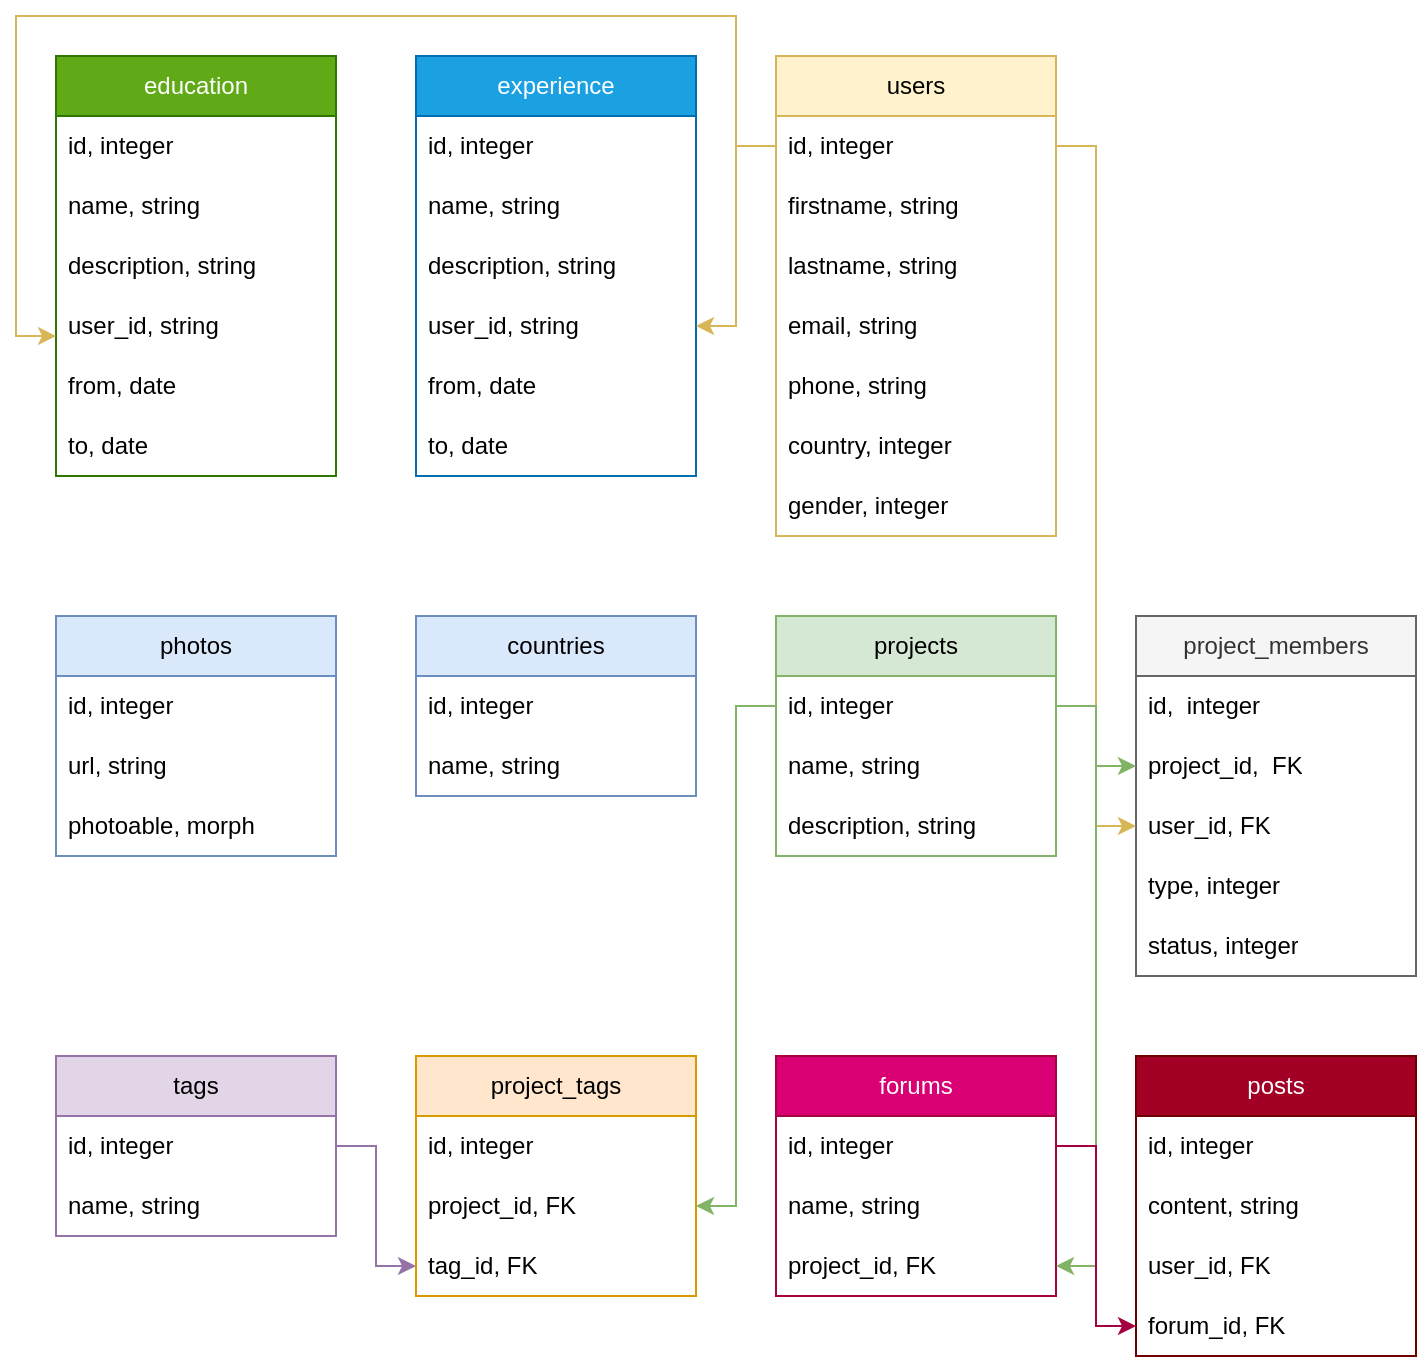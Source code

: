 <mxfile version="22.0.1" type="github">
  <diagram name="Page-1" id="sTjoo2Jlv6X9q8DPs_7U">
    <mxGraphModel dx="1838" dy="524" grid="1" gridSize="10" guides="1" tooltips="1" connect="1" arrows="1" fold="1" page="1" pageScale="1" pageWidth="850" pageHeight="1100" math="0" shadow="0">
      <root>
        <mxCell id="0" />
        <mxCell id="1" parent="0" />
        <mxCell id="6iH0PQjJynsXctwodThP-5" value="users" style="swimlane;fontStyle=0;childLayout=stackLayout;horizontal=1;startSize=30;horizontalStack=0;resizeParent=1;resizeParentMax=0;resizeLast=0;collapsible=1;marginBottom=0;whiteSpace=wrap;html=1;fillColor=#fff2cc;strokeColor=#d6b656;" vertex="1" parent="1">
          <mxGeometry x="340" y="240" width="140" height="240" as="geometry">
            <mxRectangle x="340" y="280" width="70" height="30" as="alternateBounds" />
          </mxGeometry>
        </mxCell>
        <mxCell id="6iH0PQjJynsXctwodThP-36" value="id, integer" style="text;strokeColor=none;fillColor=none;align=left;verticalAlign=middle;spacingLeft=4;spacingRight=4;overflow=hidden;points=[[0,0.5],[1,0.5]];portConstraint=eastwest;rotatable=0;whiteSpace=wrap;html=1;" vertex="1" parent="6iH0PQjJynsXctwodThP-5">
          <mxGeometry y="30" width="140" height="30" as="geometry" />
        </mxCell>
        <mxCell id="6iH0PQjJynsXctwodThP-6" value="firstname, string" style="text;strokeColor=none;fillColor=none;align=left;verticalAlign=middle;spacingLeft=4;spacingRight=4;overflow=hidden;points=[[0,0.5],[1,0.5]];portConstraint=eastwest;rotatable=0;whiteSpace=wrap;html=1;" vertex="1" parent="6iH0PQjJynsXctwodThP-5">
          <mxGeometry y="60" width="140" height="30" as="geometry" />
        </mxCell>
        <mxCell id="6iH0PQjJynsXctwodThP-11" value="lastname, string" style="text;strokeColor=none;fillColor=none;align=left;verticalAlign=middle;spacingLeft=4;spacingRight=4;overflow=hidden;points=[[0,0.5],[1,0.5]];portConstraint=eastwest;rotatable=0;whiteSpace=wrap;html=1;" vertex="1" parent="6iH0PQjJynsXctwodThP-5">
          <mxGeometry y="90" width="140" height="30" as="geometry" />
        </mxCell>
        <mxCell id="6iH0PQjJynsXctwodThP-7" value="email, string" style="text;strokeColor=none;fillColor=none;align=left;verticalAlign=middle;spacingLeft=4;spacingRight=4;overflow=hidden;points=[[0,0.5],[1,0.5]];portConstraint=eastwest;rotatable=0;whiteSpace=wrap;html=1;" vertex="1" parent="6iH0PQjJynsXctwodThP-5">
          <mxGeometry y="120" width="140" height="30" as="geometry" />
        </mxCell>
        <mxCell id="6iH0PQjJynsXctwodThP-44" value="phone, string" style="text;strokeColor=none;fillColor=none;align=left;verticalAlign=middle;spacingLeft=4;spacingRight=4;overflow=hidden;points=[[0,0.5],[1,0.5]];portConstraint=eastwest;rotatable=0;whiteSpace=wrap;html=1;" vertex="1" parent="6iH0PQjJynsXctwodThP-5">
          <mxGeometry y="150" width="140" height="30" as="geometry" />
        </mxCell>
        <mxCell id="6iH0PQjJynsXctwodThP-8" value="country, integer" style="text;strokeColor=none;fillColor=none;align=left;verticalAlign=middle;spacingLeft=4;spacingRight=4;overflow=hidden;points=[[0,0.5],[1,0.5]];portConstraint=eastwest;rotatable=0;whiteSpace=wrap;html=1;" vertex="1" parent="6iH0PQjJynsXctwodThP-5">
          <mxGeometry y="180" width="140" height="30" as="geometry" />
        </mxCell>
        <mxCell id="6iH0PQjJynsXctwodThP-9" value="gender, integer" style="text;strokeColor=none;fillColor=none;align=left;verticalAlign=middle;spacingLeft=4;spacingRight=4;overflow=hidden;points=[[0,0.5],[1,0.5]];portConstraint=eastwest;rotatable=0;whiteSpace=wrap;html=1;" vertex="1" parent="6iH0PQjJynsXctwodThP-5">
          <mxGeometry y="210" width="140" height="30" as="geometry" />
        </mxCell>
        <mxCell id="6iH0PQjJynsXctwodThP-12" value="projects" style="swimlane;fontStyle=0;childLayout=stackLayout;horizontal=1;startSize=30;horizontalStack=0;resizeParent=1;resizeParentMax=0;resizeLast=0;collapsible=1;marginBottom=0;whiteSpace=wrap;html=1;fillColor=#d5e8d4;strokeColor=#82b366;" vertex="1" parent="1">
          <mxGeometry x="340" y="520" width="140" height="120" as="geometry">
            <mxRectangle x="340" y="520" width="80" height="30" as="alternateBounds" />
          </mxGeometry>
        </mxCell>
        <mxCell id="6iH0PQjJynsXctwodThP-37" value="id, integer" style="text;strokeColor=none;fillColor=none;align=left;verticalAlign=middle;spacingLeft=4;spacingRight=4;overflow=hidden;points=[[0,0.5],[1,0.5]];portConstraint=eastwest;rotatable=0;whiteSpace=wrap;html=1;" vertex="1" parent="6iH0PQjJynsXctwodThP-12">
          <mxGeometry y="30" width="140" height="30" as="geometry" />
        </mxCell>
        <mxCell id="6iH0PQjJynsXctwodThP-13" value="name, string" style="text;strokeColor=none;fillColor=none;align=left;verticalAlign=middle;spacingLeft=4;spacingRight=4;overflow=hidden;points=[[0,0.5],[1,0.5]];portConstraint=eastwest;rotatable=0;whiteSpace=wrap;html=1;" vertex="1" parent="6iH0PQjJynsXctwodThP-12">
          <mxGeometry y="60" width="140" height="30" as="geometry" />
        </mxCell>
        <mxCell id="6iH0PQjJynsXctwodThP-14" value="description, string" style="text;strokeColor=none;fillColor=none;align=left;verticalAlign=middle;spacingLeft=4;spacingRight=4;overflow=hidden;points=[[0,0.5],[1,0.5]];portConstraint=eastwest;rotatable=0;whiteSpace=wrap;html=1;" vertex="1" parent="6iH0PQjJynsXctwodThP-12">
          <mxGeometry y="90" width="140" height="30" as="geometry" />
        </mxCell>
        <mxCell id="6iH0PQjJynsXctwodThP-16" value="project_members" style="swimlane;fontStyle=0;childLayout=stackLayout;horizontal=1;startSize=30;horizontalStack=0;resizeParent=1;resizeParentMax=0;resizeLast=0;collapsible=1;marginBottom=0;whiteSpace=wrap;html=1;fillColor=#f5f5f5;fontColor=#333333;strokeColor=#666666;" vertex="1" parent="1">
          <mxGeometry x="520" y="520" width="140" height="180" as="geometry">
            <mxRectangle x="520" y="520" width="130" height="30" as="alternateBounds" />
          </mxGeometry>
        </mxCell>
        <mxCell id="6iH0PQjJynsXctwodThP-38" value="id,&amp;nbsp; integer" style="text;strokeColor=none;fillColor=none;align=left;verticalAlign=middle;spacingLeft=4;spacingRight=4;overflow=hidden;points=[[0,0.5],[1,0.5]];portConstraint=eastwest;rotatable=0;whiteSpace=wrap;html=1;" vertex="1" parent="6iH0PQjJynsXctwodThP-16">
          <mxGeometry y="30" width="140" height="30" as="geometry" />
        </mxCell>
        <mxCell id="6iH0PQjJynsXctwodThP-17" value="project_id,&amp;nbsp; FK" style="text;strokeColor=none;fillColor=none;align=left;verticalAlign=middle;spacingLeft=4;spacingRight=4;overflow=hidden;points=[[0,0.5],[1,0.5]];portConstraint=eastwest;rotatable=0;whiteSpace=wrap;html=1;" vertex="1" parent="6iH0PQjJynsXctwodThP-16">
          <mxGeometry y="60" width="140" height="30" as="geometry" />
        </mxCell>
        <mxCell id="6iH0PQjJynsXctwodThP-18" value="user_id, FK" style="text;strokeColor=none;fillColor=none;align=left;verticalAlign=middle;spacingLeft=4;spacingRight=4;overflow=hidden;points=[[0,0.5],[1,0.5]];portConstraint=eastwest;rotatable=0;whiteSpace=wrap;html=1;" vertex="1" parent="6iH0PQjJynsXctwodThP-16">
          <mxGeometry y="90" width="140" height="30" as="geometry" />
        </mxCell>
        <mxCell id="6iH0PQjJynsXctwodThP-19" value="type, integer" style="text;strokeColor=none;fillColor=none;align=left;verticalAlign=middle;spacingLeft=4;spacingRight=4;overflow=hidden;points=[[0,0.5],[1,0.5]];portConstraint=eastwest;rotatable=0;whiteSpace=wrap;html=1;" vertex="1" parent="6iH0PQjJynsXctwodThP-16">
          <mxGeometry y="120" width="140" height="30" as="geometry" />
        </mxCell>
        <mxCell id="6iH0PQjJynsXctwodThP-60" value="status, integer" style="text;strokeColor=none;fillColor=none;align=left;verticalAlign=middle;spacingLeft=4;spacingRight=4;overflow=hidden;points=[[0,0.5],[1,0.5]];portConstraint=eastwest;rotatable=0;whiteSpace=wrap;html=1;" vertex="1" parent="6iH0PQjJynsXctwodThP-16">
          <mxGeometry y="150" width="140" height="30" as="geometry" />
        </mxCell>
        <mxCell id="6iH0PQjJynsXctwodThP-41" style="edgeStyle=orthogonalEdgeStyle;rounded=0;orthogonalLoop=1;jettySize=auto;html=1;entryX=0;entryY=0.5;entryDx=0;entryDy=0;exitX=1;exitY=0.5;exitDx=0;exitDy=0;fillColor=#fff2cc;strokeColor=#d6b656;" edge="1" parent="1" source="6iH0PQjJynsXctwodThP-36" target="6iH0PQjJynsXctwodThP-18">
          <mxGeometry relative="1" as="geometry">
            <mxPoint x="726" y="374" as="sourcePoint" />
            <mxPoint x="640" y="300" as="targetPoint" />
          </mxGeometry>
        </mxCell>
        <mxCell id="6iH0PQjJynsXctwodThP-42" style="edgeStyle=orthogonalEdgeStyle;rounded=0;orthogonalLoop=1;jettySize=auto;html=1;fillColor=#d5e8d4;strokeColor=#82b366;" edge="1" parent="1" source="6iH0PQjJynsXctwodThP-37" target="6iH0PQjJynsXctwodThP-17">
          <mxGeometry relative="1" as="geometry">
            <mxPoint x="490" y="335" as="sourcePoint" />
            <mxPoint x="530" y="635" as="targetPoint" />
          </mxGeometry>
        </mxCell>
        <mxCell id="6iH0PQjJynsXctwodThP-46" value="tags" style="swimlane;fontStyle=0;childLayout=stackLayout;horizontal=1;startSize=30;horizontalStack=0;resizeParent=1;resizeParentMax=0;resizeLast=0;collapsible=1;marginBottom=0;whiteSpace=wrap;html=1;fillColor=#e1d5e7;strokeColor=#9673a6;" vertex="1" parent="1">
          <mxGeometry x="-20" y="740" width="140" height="90" as="geometry">
            <mxRectangle x="340" y="520" width="80" height="30" as="alternateBounds" />
          </mxGeometry>
        </mxCell>
        <mxCell id="6iH0PQjJynsXctwodThP-47" value="id, integer" style="text;strokeColor=none;fillColor=none;align=left;verticalAlign=middle;spacingLeft=4;spacingRight=4;overflow=hidden;points=[[0,0.5],[1,0.5]];portConstraint=eastwest;rotatable=0;whiteSpace=wrap;html=1;" vertex="1" parent="6iH0PQjJynsXctwodThP-46">
          <mxGeometry y="30" width="140" height="30" as="geometry" />
        </mxCell>
        <mxCell id="6iH0PQjJynsXctwodThP-48" value="name, string" style="text;strokeColor=none;fillColor=none;align=left;verticalAlign=middle;spacingLeft=4;spacingRight=4;overflow=hidden;points=[[0,0.5],[1,0.5]];portConstraint=eastwest;rotatable=0;whiteSpace=wrap;html=1;" vertex="1" parent="6iH0PQjJynsXctwodThP-46">
          <mxGeometry y="60" width="140" height="30" as="geometry" />
        </mxCell>
        <mxCell id="6iH0PQjJynsXctwodThP-50" value="project_tags" style="swimlane;fontStyle=0;childLayout=stackLayout;horizontal=1;startSize=30;horizontalStack=0;resizeParent=1;resizeParentMax=0;resizeLast=0;collapsible=1;marginBottom=0;whiteSpace=wrap;html=1;fillColor=#ffe6cc;strokeColor=#d79b00;" vertex="1" parent="1">
          <mxGeometry x="160" y="740" width="140" height="120" as="geometry">
            <mxRectangle x="340" y="520" width="80" height="30" as="alternateBounds" />
          </mxGeometry>
        </mxCell>
        <mxCell id="6iH0PQjJynsXctwodThP-51" value="id, integer" style="text;strokeColor=none;fillColor=none;align=left;verticalAlign=middle;spacingLeft=4;spacingRight=4;overflow=hidden;points=[[0,0.5],[1,0.5]];portConstraint=eastwest;rotatable=0;whiteSpace=wrap;html=1;" vertex="1" parent="6iH0PQjJynsXctwodThP-50">
          <mxGeometry y="30" width="140" height="30" as="geometry" />
        </mxCell>
        <mxCell id="6iH0PQjJynsXctwodThP-52" value="project_id, FK" style="text;strokeColor=none;fillColor=none;align=left;verticalAlign=middle;spacingLeft=4;spacingRight=4;overflow=hidden;points=[[0,0.5],[1,0.5]];portConstraint=eastwest;rotatable=0;whiteSpace=wrap;html=1;" vertex="1" parent="6iH0PQjJynsXctwodThP-50">
          <mxGeometry y="60" width="140" height="30" as="geometry" />
        </mxCell>
        <mxCell id="6iH0PQjJynsXctwodThP-53" value="tag_id, FK" style="text;strokeColor=none;fillColor=none;align=left;verticalAlign=middle;spacingLeft=4;spacingRight=4;overflow=hidden;points=[[0,0.5],[1,0.5]];portConstraint=eastwest;rotatable=0;whiteSpace=wrap;html=1;" vertex="1" parent="6iH0PQjJynsXctwodThP-50">
          <mxGeometry y="90" width="140" height="30" as="geometry" />
        </mxCell>
        <mxCell id="6iH0PQjJynsXctwodThP-54" value="" style="edgeStyle=orthogonalEdgeStyle;rounded=0;orthogonalLoop=1;jettySize=auto;html=1;entryX=0;entryY=0.5;entryDx=0;entryDy=0;exitX=1;exitY=0.5;exitDx=0;exitDy=0;fillColor=#e1d5e7;strokeColor=#9673a6;" edge="1" parent="1" source="6iH0PQjJynsXctwodThP-47" target="6iH0PQjJynsXctwodThP-53">
          <mxGeometry relative="1" as="geometry" />
        </mxCell>
        <mxCell id="6iH0PQjJynsXctwodThP-56" value="" style="edgeStyle=orthogonalEdgeStyle;rounded=0;orthogonalLoop=1;jettySize=auto;html=1;entryX=1;entryY=0.5;entryDx=0;entryDy=0;fillColor=#d5e8d4;strokeColor=#82b366;" edge="1" parent="1" source="6iH0PQjJynsXctwodThP-37" target="6iH0PQjJynsXctwodThP-52">
          <mxGeometry relative="1" as="geometry" />
        </mxCell>
        <mxCell id="6iH0PQjJynsXctwodThP-57" value="countries" style="swimlane;fontStyle=0;childLayout=stackLayout;horizontal=1;startSize=30;horizontalStack=0;resizeParent=1;resizeParentMax=0;resizeLast=0;collapsible=1;marginBottom=0;whiteSpace=wrap;html=1;fillColor=#dae8fc;strokeColor=#6c8ebf;" vertex="1" parent="1">
          <mxGeometry x="160" y="520" width="140" height="90" as="geometry">
            <mxRectangle x="340" y="520" width="80" height="30" as="alternateBounds" />
          </mxGeometry>
        </mxCell>
        <mxCell id="6iH0PQjJynsXctwodThP-58" value="id, integer" style="text;strokeColor=none;fillColor=none;align=left;verticalAlign=middle;spacingLeft=4;spacingRight=4;overflow=hidden;points=[[0,0.5],[1,0.5]];portConstraint=eastwest;rotatable=0;whiteSpace=wrap;html=1;" vertex="1" parent="6iH0PQjJynsXctwodThP-57">
          <mxGeometry y="30" width="140" height="30" as="geometry" />
        </mxCell>
        <mxCell id="6iH0PQjJynsXctwodThP-59" value="name, string" style="text;strokeColor=none;fillColor=none;align=left;verticalAlign=middle;spacingLeft=4;spacingRight=4;overflow=hidden;points=[[0,0.5],[1,0.5]];portConstraint=eastwest;rotatable=0;whiteSpace=wrap;html=1;" vertex="1" parent="6iH0PQjJynsXctwodThP-57">
          <mxGeometry y="60" width="140" height="30" as="geometry" />
        </mxCell>
        <mxCell id="6iH0PQjJynsXctwodThP-61" value="photos" style="swimlane;fontStyle=0;childLayout=stackLayout;horizontal=1;startSize=30;horizontalStack=0;resizeParent=1;resizeParentMax=0;resizeLast=0;collapsible=1;marginBottom=0;whiteSpace=wrap;html=1;fillColor=#dae8fc;strokeColor=#6c8ebf;" vertex="1" parent="1">
          <mxGeometry x="-20" y="520" width="140" height="120" as="geometry">
            <mxRectangle x="340" y="520" width="80" height="30" as="alternateBounds" />
          </mxGeometry>
        </mxCell>
        <mxCell id="6iH0PQjJynsXctwodThP-62" value="id, integer" style="text;strokeColor=none;fillColor=none;align=left;verticalAlign=middle;spacingLeft=4;spacingRight=4;overflow=hidden;points=[[0,0.5],[1,0.5]];portConstraint=eastwest;rotatable=0;whiteSpace=wrap;html=1;" vertex="1" parent="6iH0PQjJynsXctwodThP-61">
          <mxGeometry y="30" width="140" height="30" as="geometry" />
        </mxCell>
        <mxCell id="6iH0PQjJynsXctwodThP-63" value="url, string" style="text;strokeColor=none;fillColor=none;align=left;verticalAlign=middle;spacingLeft=4;spacingRight=4;overflow=hidden;points=[[0,0.5],[1,0.5]];portConstraint=eastwest;rotatable=0;whiteSpace=wrap;html=1;" vertex="1" parent="6iH0PQjJynsXctwodThP-61">
          <mxGeometry y="60" width="140" height="30" as="geometry" />
        </mxCell>
        <mxCell id="6iH0PQjJynsXctwodThP-64" value="photoable, morph" style="text;strokeColor=none;fillColor=none;align=left;verticalAlign=middle;spacingLeft=4;spacingRight=4;overflow=hidden;points=[[0,0.5],[1,0.5]];portConstraint=eastwest;rotatable=0;whiteSpace=wrap;html=1;" vertex="1" parent="6iH0PQjJynsXctwodThP-61">
          <mxGeometry y="90" width="140" height="30" as="geometry" />
        </mxCell>
        <mxCell id="6iH0PQjJynsXctwodThP-66" value="education" style="swimlane;fontStyle=0;childLayout=stackLayout;horizontal=1;startSize=30;horizontalStack=0;resizeParent=1;resizeParentMax=0;resizeLast=0;collapsible=1;marginBottom=0;whiteSpace=wrap;html=1;fillColor=#60a917;strokeColor=#2D7600;fontColor=#ffffff;" vertex="1" parent="1">
          <mxGeometry x="-20" y="240" width="140" height="210" as="geometry">
            <mxRectangle x="340" y="520" width="80" height="30" as="alternateBounds" />
          </mxGeometry>
        </mxCell>
        <mxCell id="6iH0PQjJynsXctwodThP-67" value="id, integer" style="text;strokeColor=none;fillColor=none;align=left;verticalAlign=middle;spacingLeft=4;spacingRight=4;overflow=hidden;points=[[0,0.5],[1,0.5]];portConstraint=eastwest;rotatable=0;whiteSpace=wrap;html=1;" vertex="1" parent="6iH0PQjJynsXctwodThP-66">
          <mxGeometry y="30" width="140" height="30" as="geometry" />
        </mxCell>
        <mxCell id="6iH0PQjJynsXctwodThP-68" value="name, string" style="text;strokeColor=none;fillColor=none;align=left;verticalAlign=middle;spacingLeft=4;spacingRight=4;overflow=hidden;points=[[0,0.5],[1,0.5]];portConstraint=eastwest;rotatable=0;whiteSpace=wrap;html=1;" vertex="1" parent="6iH0PQjJynsXctwodThP-66">
          <mxGeometry y="60" width="140" height="30" as="geometry" />
        </mxCell>
        <mxCell id="6iH0PQjJynsXctwodThP-69" value="description, string" style="text;strokeColor=none;fillColor=none;align=left;verticalAlign=middle;spacingLeft=4;spacingRight=4;overflow=hidden;points=[[0,0.5],[1,0.5]];portConstraint=eastwest;rotatable=0;whiteSpace=wrap;html=1;" vertex="1" parent="6iH0PQjJynsXctwodThP-66">
          <mxGeometry y="90" width="140" height="30" as="geometry" />
        </mxCell>
        <mxCell id="6iH0PQjJynsXctwodThP-70" value="user_id, string" style="text;strokeColor=none;fillColor=none;align=left;verticalAlign=middle;spacingLeft=4;spacingRight=4;overflow=hidden;points=[[0,0.5],[1,0.5]];portConstraint=eastwest;rotatable=0;whiteSpace=wrap;html=1;" vertex="1" parent="6iH0PQjJynsXctwodThP-66">
          <mxGeometry y="120" width="140" height="30" as="geometry" />
        </mxCell>
        <mxCell id="6iH0PQjJynsXctwodThP-71" value="from, date" style="text;strokeColor=none;fillColor=none;align=left;verticalAlign=middle;spacingLeft=4;spacingRight=4;overflow=hidden;points=[[0,0.5],[1,0.5]];portConstraint=eastwest;rotatable=0;whiteSpace=wrap;html=1;" vertex="1" parent="6iH0PQjJynsXctwodThP-66">
          <mxGeometry y="150" width="140" height="30" as="geometry" />
        </mxCell>
        <mxCell id="6iH0PQjJynsXctwodThP-72" value="to, date" style="text;strokeColor=none;fillColor=none;align=left;verticalAlign=middle;spacingLeft=4;spacingRight=4;overflow=hidden;points=[[0,0.5],[1,0.5]];portConstraint=eastwest;rotatable=0;whiteSpace=wrap;html=1;" vertex="1" parent="6iH0PQjJynsXctwodThP-66">
          <mxGeometry y="180" width="140" height="30" as="geometry" />
        </mxCell>
        <mxCell id="6iH0PQjJynsXctwodThP-73" value="experience" style="swimlane;fontStyle=0;childLayout=stackLayout;horizontal=1;startSize=30;horizontalStack=0;resizeParent=1;resizeParentMax=0;resizeLast=0;collapsible=1;marginBottom=0;whiteSpace=wrap;html=1;fillColor=#1ba1e2;strokeColor=#006EAF;fontColor=#ffffff;" vertex="1" parent="1">
          <mxGeometry x="160" y="240" width="140" height="210" as="geometry">
            <mxRectangle x="340" y="520" width="80" height="30" as="alternateBounds" />
          </mxGeometry>
        </mxCell>
        <mxCell id="6iH0PQjJynsXctwodThP-74" value="id, integer" style="text;strokeColor=none;fillColor=none;align=left;verticalAlign=middle;spacingLeft=4;spacingRight=4;overflow=hidden;points=[[0,0.5],[1,0.5]];portConstraint=eastwest;rotatable=0;whiteSpace=wrap;html=1;" vertex="1" parent="6iH0PQjJynsXctwodThP-73">
          <mxGeometry y="30" width="140" height="30" as="geometry" />
        </mxCell>
        <mxCell id="6iH0PQjJynsXctwodThP-75" value="name, string" style="text;strokeColor=none;fillColor=none;align=left;verticalAlign=middle;spacingLeft=4;spacingRight=4;overflow=hidden;points=[[0,0.5],[1,0.5]];portConstraint=eastwest;rotatable=0;whiteSpace=wrap;html=1;" vertex="1" parent="6iH0PQjJynsXctwodThP-73">
          <mxGeometry y="60" width="140" height="30" as="geometry" />
        </mxCell>
        <mxCell id="6iH0PQjJynsXctwodThP-76" value="description, string" style="text;strokeColor=none;fillColor=none;align=left;verticalAlign=middle;spacingLeft=4;spacingRight=4;overflow=hidden;points=[[0,0.5],[1,0.5]];portConstraint=eastwest;rotatable=0;whiteSpace=wrap;html=1;" vertex="1" parent="6iH0PQjJynsXctwodThP-73">
          <mxGeometry y="90" width="140" height="30" as="geometry" />
        </mxCell>
        <mxCell id="6iH0PQjJynsXctwodThP-77" value="user_id, string" style="text;strokeColor=none;fillColor=none;align=left;verticalAlign=middle;spacingLeft=4;spacingRight=4;overflow=hidden;points=[[0,0.5],[1,0.5]];portConstraint=eastwest;rotatable=0;whiteSpace=wrap;html=1;" vertex="1" parent="6iH0PQjJynsXctwodThP-73">
          <mxGeometry y="120" width="140" height="30" as="geometry" />
        </mxCell>
        <mxCell id="6iH0PQjJynsXctwodThP-78" value="from, date" style="text;strokeColor=none;fillColor=none;align=left;verticalAlign=middle;spacingLeft=4;spacingRight=4;overflow=hidden;points=[[0,0.5],[1,0.5]];portConstraint=eastwest;rotatable=0;whiteSpace=wrap;html=1;" vertex="1" parent="6iH0PQjJynsXctwodThP-73">
          <mxGeometry y="150" width="140" height="30" as="geometry" />
        </mxCell>
        <mxCell id="6iH0PQjJynsXctwodThP-79" value="to, date" style="text;strokeColor=none;fillColor=none;align=left;verticalAlign=middle;spacingLeft=4;spacingRight=4;overflow=hidden;points=[[0,0.5],[1,0.5]];portConstraint=eastwest;rotatable=0;whiteSpace=wrap;html=1;" vertex="1" parent="6iH0PQjJynsXctwodThP-73">
          <mxGeometry y="180" width="140" height="30" as="geometry" />
        </mxCell>
        <mxCell id="6iH0PQjJynsXctwodThP-80" style="edgeStyle=orthogonalEdgeStyle;rounded=0;orthogonalLoop=1;jettySize=auto;html=1;exitX=0;exitY=0.5;exitDx=0;exitDy=0;fillColor=#fff2cc;strokeColor=#d6b656;entryX=1;entryY=0.5;entryDx=0;entryDy=0;" edge="1" parent="1" source="6iH0PQjJynsXctwodThP-36" target="6iH0PQjJynsXctwodThP-77">
          <mxGeometry relative="1" as="geometry">
            <mxPoint x="490" y="295" as="sourcePoint" />
            <mxPoint x="530" y="635" as="targetPoint" />
          </mxGeometry>
        </mxCell>
        <mxCell id="6iH0PQjJynsXctwodThP-81" style="edgeStyle=orthogonalEdgeStyle;rounded=0;orthogonalLoop=1;jettySize=auto;html=1;exitX=0;exitY=0.5;exitDx=0;exitDy=0;fillColor=#fff2cc;strokeColor=#d6b656;" edge="1" parent="1" source="6iH0PQjJynsXctwodThP-36">
          <mxGeometry relative="1" as="geometry">
            <mxPoint x="350" y="295" as="sourcePoint" />
            <mxPoint x="-20" y="380" as="targetPoint" />
            <Array as="points">
              <mxPoint x="320" y="285" />
              <mxPoint x="320" y="220" />
              <mxPoint x="-40" y="220" />
              <mxPoint x="-40" y="380" />
            </Array>
          </mxGeometry>
        </mxCell>
        <mxCell id="6iH0PQjJynsXctwodThP-82" value="forums" style="swimlane;fontStyle=0;childLayout=stackLayout;horizontal=1;startSize=30;horizontalStack=0;resizeParent=1;resizeParentMax=0;resizeLast=0;collapsible=1;marginBottom=0;whiteSpace=wrap;html=1;fillColor=#d80073;strokeColor=#A50040;fontColor=#ffffff;" vertex="1" parent="1">
          <mxGeometry x="340" y="740" width="140" height="120" as="geometry">
            <mxRectangle x="340" y="520" width="80" height="30" as="alternateBounds" />
          </mxGeometry>
        </mxCell>
        <mxCell id="6iH0PQjJynsXctwodThP-83" value="id, integer" style="text;strokeColor=none;fillColor=none;align=left;verticalAlign=middle;spacingLeft=4;spacingRight=4;overflow=hidden;points=[[0,0.5],[1,0.5]];portConstraint=eastwest;rotatable=0;whiteSpace=wrap;html=1;" vertex="1" parent="6iH0PQjJynsXctwodThP-82">
          <mxGeometry y="30" width="140" height="30" as="geometry" />
        </mxCell>
        <mxCell id="6iH0PQjJynsXctwodThP-84" value="name, string" style="text;strokeColor=none;fillColor=none;align=left;verticalAlign=middle;spacingLeft=4;spacingRight=4;overflow=hidden;points=[[0,0.5],[1,0.5]];portConstraint=eastwest;rotatable=0;whiteSpace=wrap;html=1;" vertex="1" parent="6iH0PQjJynsXctwodThP-82">
          <mxGeometry y="60" width="140" height="30" as="geometry" />
        </mxCell>
        <mxCell id="6iH0PQjJynsXctwodThP-86" value="project_id, FK" style="text;strokeColor=none;fillColor=none;align=left;verticalAlign=middle;spacingLeft=4;spacingRight=4;overflow=hidden;points=[[0,0.5],[1,0.5]];portConstraint=eastwest;rotatable=0;whiteSpace=wrap;html=1;" vertex="1" parent="6iH0PQjJynsXctwodThP-82">
          <mxGeometry y="90" width="140" height="30" as="geometry" />
        </mxCell>
        <mxCell id="6iH0PQjJynsXctwodThP-93" value="posts" style="swimlane;fontStyle=0;childLayout=stackLayout;horizontal=1;startSize=30;horizontalStack=0;resizeParent=1;resizeParentMax=0;resizeLast=0;collapsible=1;marginBottom=0;whiteSpace=wrap;html=1;fillColor=#a20025;strokeColor=#6F0000;fontColor=#ffffff;" vertex="1" parent="1">
          <mxGeometry x="520" y="740" width="140" height="150" as="geometry">
            <mxRectangle x="340" y="520" width="80" height="30" as="alternateBounds" />
          </mxGeometry>
        </mxCell>
        <mxCell id="6iH0PQjJynsXctwodThP-94" value="id, integer" style="text;strokeColor=none;fillColor=none;align=left;verticalAlign=middle;spacingLeft=4;spacingRight=4;overflow=hidden;points=[[0,0.5],[1,0.5]];portConstraint=eastwest;rotatable=0;whiteSpace=wrap;html=1;" vertex="1" parent="6iH0PQjJynsXctwodThP-93">
          <mxGeometry y="30" width="140" height="30" as="geometry" />
        </mxCell>
        <mxCell id="6iH0PQjJynsXctwodThP-97" value="content, string" style="text;strokeColor=none;fillColor=none;align=left;verticalAlign=middle;spacingLeft=4;spacingRight=4;overflow=hidden;points=[[0,0.5],[1,0.5]];portConstraint=eastwest;rotatable=0;whiteSpace=wrap;html=1;" vertex="1" parent="6iH0PQjJynsXctwodThP-93">
          <mxGeometry y="60" width="140" height="30" as="geometry" />
        </mxCell>
        <mxCell id="6iH0PQjJynsXctwodThP-96" value="user_id, FK" style="text;strokeColor=none;fillColor=none;align=left;verticalAlign=middle;spacingLeft=4;spacingRight=4;overflow=hidden;points=[[0,0.5],[1,0.5]];portConstraint=eastwest;rotatable=0;whiteSpace=wrap;html=1;" vertex="1" parent="6iH0PQjJynsXctwodThP-93">
          <mxGeometry y="90" width="140" height="30" as="geometry" />
        </mxCell>
        <mxCell id="6iH0PQjJynsXctwodThP-98" value="forum_id, FK" style="text;strokeColor=none;fillColor=none;align=left;verticalAlign=middle;spacingLeft=4;spacingRight=4;overflow=hidden;points=[[0,0.5],[1,0.5]];portConstraint=eastwest;rotatable=0;whiteSpace=wrap;html=1;" vertex="1" parent="6iH0PQjJynsXctwodThP-93">
          <mxGeometry y="120" width="140" height="30" as="geometry" />
        </mxCell>
        <mxCell id="6iH0PQjJynsXctwodThP-99" style="edgeStyle=orthogonalEdgeStyle;rounded=0;orthogonalLoop=1;jettySize=auto;html=1;fillColor=#d5e8d4;strokeColor=#82b366;entryX=1;entryY=0.5;entryDx=0;entryDy=0;exitX=1;exitY=0.5;exitDx=0;exitDy=0;" edge="1" parent="1" source="6iH0PQjJynsXctwodThP-37" target="6iH0PQjJynsXctwodThP-86">
          <mxGeometry relative="1" as="geometry">
            <mxPoint x="490" y="575" as="sourcePoint" />
            <mxPoint x="530" y="605" as="targetPoint" />
          </mxGeometry>
        </mxCell>
        <mxCell id="6iH0PQjJynsXctwodThP-100" value="" style="edgeStyle=orthogonalEdgeStyle;rounded=0;orthogonalLoop=1;jettySize=auto;html=1;fillColor=#d80073;strokeColor=#A50040;" edge="1" parent="1" source="6iH0PQjJynsXctwodThP-83" target="6iH0PQjJynsXctwodThP-98">
          <mxGeometry relative="1" as="geometry" />
        </mxCell>
      </root>
    </mxGraphModel>
  </diagram>
</mxfile>
